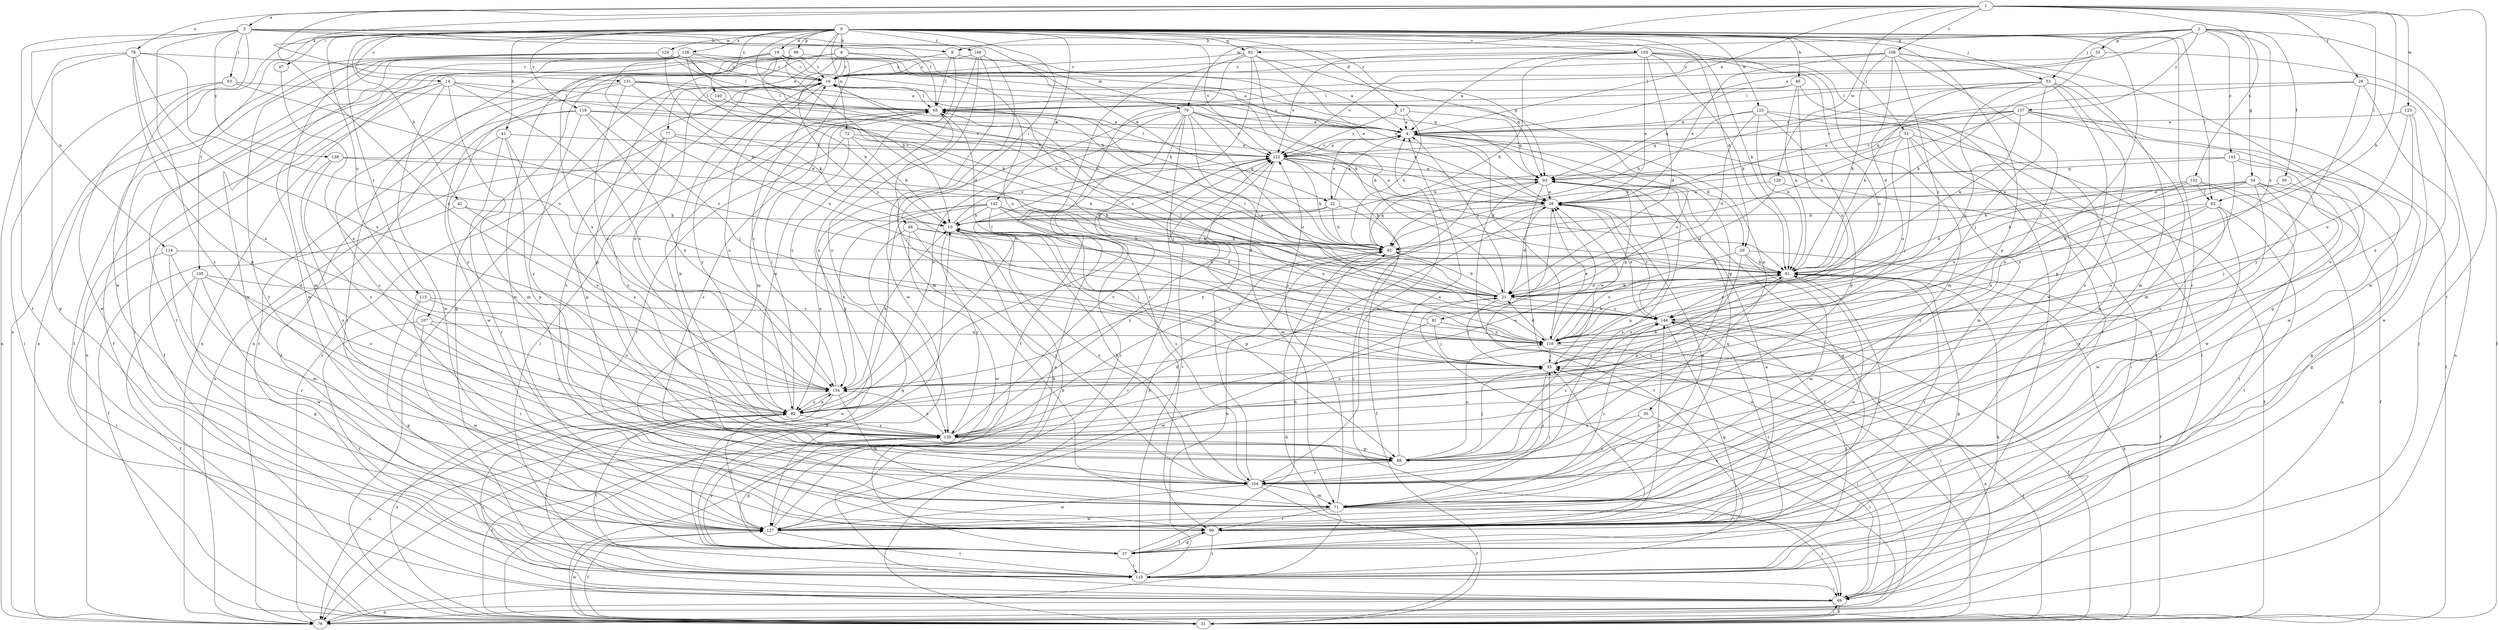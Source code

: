 strict digraph  {
0;
1;
2;
3;
4;
8;
9;
10;
14;
16;
17;
19;
20;
21;
22;
26;
29;
30;
31;
33;
34;
35;
37;
40;
41;
42;
43;
47;
48;
49;
51;
53;
55;
61;
62;
63;
65;
70;
71;
72;
76;
77;
78;
81;
82;
86;
88;
92;
93;
99;
103;
104;
105;
106;
107;
108;
110;
113;
114;
116;
118;
122;
123;
124;
125;
126;
127;
128;
131;
132;
134;
137;
138;
139;
140;
142;
143;
144;
0 -> 8  [label=b];
0 -> 14  [label=c];
0 -> 17  [label=d];
0 -> 19  [label=d];
0 -> 20  [label=d];
0 -> 40  [label=h];
0 -> 41  [label=h];
0 -> 42  [label=h];
0 -> 43  [label=h];
0 -> 47  [label=i];
0 -> 48  [label=i];
0 -> 51  [label=j];
0 -> 53  [label=j];
0 -> 61  [label=k];
0 -> 62  [label=l];
0 -> 72  [label=n];
0 -> 76  [label=n];
0 -> 77  [label=o];
0 -> 86  [label=p];
0 -> 88  [label=p];
0 -> 92  [label=q];
0 -> 99  [label=r];
0 -> 103  [label=s];
0 -> 104  [label=s];
0 -> 105  [label=t];
0 -> 106  [label=t];
0 -> 107  [label=t];
0 -> 113  [label=u];
0 -> 118  [label=v];
0 -> 122  [label=v];
0 -> 123  [label=w];
0 -> 124  [label=w];
0 -> 128  [label=x];
0 -> 140  [label=z];
0 -> 142  [label=z];
1 -> 3  [label=a];
1 -> 4  [label=a];
1 -> 29  [label=f];
1 -> 61  [label=k];
1 -> 62  [label=l];
1 -> 70  [label=m];
1 -> 78  [label=o];
1 -> 108  [label=t];
1 -> 110  [label=t];
1 -> 125  [label=w];
1 -> 126  [label=w];
1 -> 131  [label=x];
1 -> 132  [label=x];
1 -> 134  [label=x];
2 -> 4  [label=a];
2 -> 9  [label=b];
2 -> 30  [label=f];
2 -> 33  [label=g];
2 -> 34  [label=g];
2 -> 53  [label=j];
2 -> 92  [label=q];
2 -> 127  [label=w];
2 -> 137  [label=y];
2 -> 143  [label=z];
2 -> 144  [label=z];
3 -> 9  [label=b];
3 -> 22  [label=e];
3 -> 63  [label=l];
3 -> 65  [label=l];
3 -> 93  [label=q];
3 -> 104  [label=s];
3 -> 110  [label=t];
3 -> 114  [label=u];
3 -> 127  [label=w];
3 -> 138  [label=y];
4 -> 16  [label=c];
4 -> 20  [label=d];
4 -> 22  [label=e];
4 -> 35  [label=g];
4 -> 49  [label=i];
4 -> 81  [label=o];
4 -> 116  [label=u];
4 -> 122  [label=v];
8 -> 16  [label=c];
8 -> 37  [label=g];
8 -> 70  [label=m];
8 -> 71  [label=m];
8 -> 76  [label=n];
8 -> 82  [label=o];
8 -> 88  [label=p];
8 -> 116  [label=u];
8 -> 144  [label=z];
9 -> 4  [label=a];
9 -> 16  [label=c];
9 -> 65  [label=l];
9 -> 139  [label=y];
10 -> 43  [label=h];
10 -> 55  [label=j];
10 -> 88  [label=p];
10 -> 104  [label=s];
10 -> 116  [label=u];
10 -> 122  [label=v];
10 -> 139  [label=y];
14 -> 31  [label=f];
14 -> 43  [label=h];
14 -> 65  [label=l];
14 -> 71  [label=m];
14 -> 76  [label=n];
14 -> 127  [label=w];
14 -> 134  [label=x];
16 -> 65  [label=l];
16 -> 82  [label=o];
16 -> 88  [label=p];
16 -> 104  [label=s];
16 -> 139  [label=y];
17 -> 4  [label=a];
17 -> 43  [label=h];
17 -> 93  [label=q];
17 -> 122  [label=v];
19 -> 10  [label=b];
19 -> 16  [label=c];
19 -> 26  [label=e];
19 -> 31  [label=f];
19 -> 61  [label=k];
19 -> 93  [label=q];
19 -> 127  [label=w];
19 -> 134  [label=x];
20 -> 31  [label=f];
20 -> 61  [label=k];
20 -> 71  [label=m];
20 -> 88  [label=p];
20 -> 116  [label=u];
21 -> 4  [label=a];
21 -> 16  [label=c];
21 -> 43  [label=h];
21 -> 55  [label=j];
21 -> 61  [label=k];
21 -> 65  [label=l];
21 -> 76  [label=n];
21 -> 144  [label=z];
22 -> 4  [label=a];
22 -> 10  [label=b];
22 -> 31  [label=f];
22 -> 43  [label=h];
22 -> 139  [label=y];
26 -> 10  [label=b];
26 -> 21  [label=d];
26 -> 110  [label=t];
26 -> 134  [label=x];
26 -> 144  [label=z];
29 -> 26  [label=e];
29 -> 49  [label=i];
29 -> 65  [label=l];
29 -> 76  [label=n];
29 -> 139  [label=y];
30 -> 26  [label=e];
30 -> 55  [label=j];
31 -> 10  [label=b];
31 -> 16  [label=c];
31 -> 49  [label=i];
31 -> 55  [label=j];
31 -> 61  [label=k];
31 -> 122  [label=v];
31 -> 127  [label=w];
31 -> 134  [label=x];
33 -> 16  [label=c];
33 -> 31  [label=f];
33 -> 61  [label=k];
33 -> 65  [label=l];
34 -> 21  [label=d];
34 -> 26  [label=e];
34 -> 31  [label=f];
34 -> 37  [label=g];
34 -> 43  [label=h];
34 -> 61  [label=k];
34 -> 104  [label=s];
34 -> 139  [label=y];
35 -> 49  [label=i];
35 -> 104  [label=s];
35 -> 139  [label=y];
37 -> 10  [label=b];
37 -> 43  [label=h];
37 -> 99  [label=r];
37 -> 110  [label=t];
37 -> 139  [label=y];
37 -> 144  [label=z];
40 -> 61  [label=k];
40 -> 65  [label=l];
40 -> 93  [label=q];
40 -> 116  [label=u];
40 -> 127  [label=w];
41 -> 88  [label=p];
41 -> 99  [label=r];
41 -> 110  [label=t];
41 -> 122  [label=v];
41 -> 139  [label=y];
42 -> 10  [label=b];
42 -> 31  [label=f];
42 -> 134  [label=x];
43 -> 61  [label=k];
43 -> 93  [label=q];
47 -> 82  [label=o];
48 -> 21  [label=d];
48 -> 37  [label=g];
48 -> 43  [label=h];
48 -> 104  [label=s];
48 -> 127  [label=w];
49 -> 31  [label=f];
49 -> 55  [label=j];
49 -> 61  [label=k];
49 -> 76  [label=n];
51 -> 43  [label=h];
51 -> 55  [label=j];
51 -> 71  [label=m];
51 -> 99  [label=r];
51 -> 110  [label=t];
51 -> 116  [label=u];
51 -> 122  [label=v];
53 -> 43  [label=h];
53 -> 55  [label=j];
53 -> 61  [label=k];
53 -> 65  [label=l];
53 -> 71  [label=m];
53 -> 88  [label=p];
53 -> 104  [label=s];
53 -> 116  [label=u];
55 -> 26  [label=e];
55 -> 104  [label=s];
55 -> 134  [label=x];
61 -> 21  [label=d];
61 -> 37  [label=g];
61 -> 99  [label=r];
61 -> 127  [label=w];
61 -> 139  [label=y];
61 -> 144  [label=z];
62 -> 10  [label=b];
62 -> 104  [label=s];
62 -> 110  [label=t];
62 -> 127  [label=w];
62 -> 139  [label=y];
62 -> 144  [label=z];
63 -> 49  [label=i];
63 -> 65  [label=l];
63 -> 127  [label=w];
63 -> 144  [label=z];
65 -> 4  [label=a];
65 -> 55  [label=j];
65 -> 104  [label=s];
70 -> 4  [label=a];
70 -> 26  [label=e];
70 -> 49  [label=i];
70 -> 55  [label=j];
70 -> 76  [label=n];
70 -> 82  [label=o];
70 -> 116  [label=u];
70 -> 122  [label=v];
70 -> 134  [label=x];
70 -> 144  [label=z];
71 -> 26  [label=e];
71 -> 49  [label=i];
71 -> 55  [label=j];
71 -> 93  [label=q];
71 -> 99  [label=r];
71 -> 122  [label=v];
71 -> 127  [label=w];
71 -> 144  [label=z];
72 -> 10  [label=b];
72 -> 21  [label=d];
72 -> 82  [label=o];
72 -> 99  [label=r];
72 -> 122  [label=v];
76 -> 16  [label=c];
76 -> 43  [label=h];
77 -> 26  [label=e];
77 -> 76  [label=n];
77 -> 88  [label=p];
77 -> 122  [label=v];
77 -> 139  [label=y];
78 -> 16  [label=c];
78 -> 37  [label=g];
78 -> 76  [label=n];
78 -> 82  [label=o];
78 -> 88  [label=p];
78 -> 116  [label=u];
78 -> 134  [label=x];
81 -> 16  [label=c];
81 -> 55  [label=j];
81 -> 116  [label=u];
81 -> 127  [label=w];
82 -> 26  [label=e];
82 -> 49  [label=i];
82 -> 65  [label=l];
82 -> 76  [label=n];
82 -> 110  [label=t];
82 -> 134  [label=x];
82 -> 139  [label=y];
86 -> 16  [label=c];
86 -> 21  [label=d];
86 -> 76  [label=n];
86 -> 93  [label=q];
86 -> 110  [label=t];
86 -> 127  [label=w];
88 -> 4  [label=a];
88 -> 55  [label=j];
88 -> 65  [label=l];
88 -> 104  [label=s];
88 -> 116  [label=u];
88 -> 144  [label=z];
92 -> 16  [label=c];
92 -> 21  [label=d];
92 -> 26  [label=e];
92 -> 31  [label=f];
92 -> 82  [label=o];
92 -> 88  [label=p];
92 -> 99  [label=r];
93 -> 26  [label=e];
93 -> 31  [label=f];
93 -> 76  [label=n];
93 -> 88  [label=p];
93 -> 104  [label=s];
93 -> 139  [label=y];
99 -> 26  [label=e];
99 -> 37  [label=g];
99 -> 55  [label=j];
99 -> 93  [label=q];
99 -> 110  [label=t];
99 -> 144  [label=z];
103 -> 4  [label=a];
103 -> 16  [label=c];
103 -> 21  [label=d];
103 -> 26  [label=e];
103 -> 43  [label=h];
103 -> 61  [label=k];
103 -> 71  [label=m];
103 -> 116  [label=u];
103 -> 122  [label=v];
103 -> 127  [label=w];
104 -> 4  [label=a];
104 -> 10  [label=b];
104 -> 31  [label=f];
104 -> 71  [label=m];
104 -> 122  [label=v];
104 -> 127  [label=w];
105 -> 21  [label=d];
105 -> 31  [label=f];
105 -> 37  [label=g];
105 -> 82  [label=o];
105 -> 127  [label=w];
106 -> 16  [label=c];
106 -> 37  [label=g];
106 -> 71  [label=m];
106 -> 127  [label=w];
106 -> 139  [label=y];
107 -> 110  [label=t];
107 -> 116  [label=u];
107 -> 127  [label=w];
107 -> 139  [label=y];
108 -> 16  [label=c];
108 -> 21  [label=d];
108 -> 26  [label=e];
108 -> 37  [label=g];
108 -> 55  [label=j];
108 -> 61  [label=k];
108 -> 71  [label=m];
108 -> 122  [label=v];
108 -> 144  [label=z];
110 -> 43  [label=h];
110 -> 49  [label=i];
110 -> 65  [label=l];
110 -> 122  [label=v];
113 -> 37  [label=g];
113 -> 82  [label=o];
113 -> 99  [label=r];
113 -> 144  [label=z];
114 -> 49  [label=i];
114 -> 61  [label=k];
114 -> 71  [label=m];
114 -> 99  [label=r];
116 -> 21  [label=d];
116 -> 26  [label=e];
116 -> 55  [label=j];
116 -> 61  [label=k];
116 -> 65  [label=l];
116 -> 76  [label=n];
116 -> 93  [label=q];
118 -> 4  [label=a];
118 -> 55  [label=j];
118 -> 110  [label=t];
118 -> 122  [label=v];
118 -> 127  [label=w];
118 -> 134  [label=x];
118 -> 139  [label=y];
122 -> 4  [label=a];
122 -> 26  [label=e];
122 -> 43  [label=h];
122 -> 49  [label=i];
122 -> 61  [label=k];
122 -> 65  [label=l];
122 -> 71  [label=m];
122 -> 82  [label=o];
122 -> 93  [label=q];
123 -> 4  [label=a];
123 -> 21  [label=d];
123 -> 49  [label=i];
123 -> 61  [label=k];
123 -> 88  [label=p];
123 -> 93  [label=q];
123 -> 110  [label=t];
124 -> 4  [label=a];
124 -> 16  [label=c];
124 -> 61  [label=k];
124 -> 65  [label=l];
124 -> 71  [label=m];
124 -> 76  [label=n];
124 -> 99  [label=r];
125 -> 4  [label=a];
125 -> 116  [label=u];
125 -> 127  [label=w];
125 -> 134  [label=x];
126 -> 21  [label=d];
126 -> 26  [label=e];
126 -> 31  [label=f];
127 -> 10  [label=b];
127 -> 31  [label=f];
127 -> 43  [label=h];
127 -> 61  [label=k];
127 -> 82  [label=o];
127 -> 110  [label=t];
128 -> 4  [label=a];
128 -> 16  [label=c];
128 -> 31  [label=f];
128 -> 43  [label=h];
128 -> 49  [label=i];
128 -> 61  [label=k];
128 -> 110  [label=t];
128 -> 116  [label=u];
128 -> 127  [label=w];
131 -> 10  [label=b];
131 -> 26  [label=e];
131 -> 43  [label=h];
131 -> 65  [label=l];
131 -> 104  [label=s];
131 -> 134  [label=x];
131 -> 139  [label=y];
132 -> 21  [label=d];
132 -> 76  [label=n];
132 -> 110  [label=t];
132 -> 116  [label=u];
132 -> 134  [label=x];
132 -> 62  [label=l];
134 -> 10  [label=b];
134 -> 16  [label=c];
134 -> 49  [label=i];
134 -> 61  [label=k];
134 -> 71  [label=m];
134 -> 82  [label=o];
137 -> 4  [label=a];
137 -> 31  [label=f];
137 -> 43  [label=h];
137 -> 61  [label=k];
137 -> 82  [label=o];
137 -> 93  [label=q];
137 -> 122  [label=v];
137 -> 127  [label=w];
138 -> 43  [label=h];
138 -> 93  [label=q];
138 -> 104  [label=s];
138 -> 139  [label=y];
139 -> 21  [label=d];
139 -> 26  [label=e];
139 -> 31  [label=f];
139 -> 37  [label=g];
139 -> 88  [label=p];
139 -> 122  [label=v];
139 -> 134  [label=x];
140 -> 10  [label=b];
142 -> 10  [label=b];
142 -> 21  [label=d];
142 -> 61  [label=k];
142 -> 76  [label=n];
142 -> 82  [label=o];
142 -> 104  [label=s];
142 -> 116  [label=u];
142 -> 134  [label=x];
143 -> 10  [label=b];
143 -> 37  [label=g];
143 -> 82  [label=o];
143 -> 93  [label=q];
143 -> 127  [label=w];
144 -> 26  [label=e];
144 -> 31  [label=f];
144 -> 37  [label=g];
144 -> 49  [label=i];
144 -> 65  [label=l];
144 -> 110  [label=t];
144 -> 116  [label=u];
}
